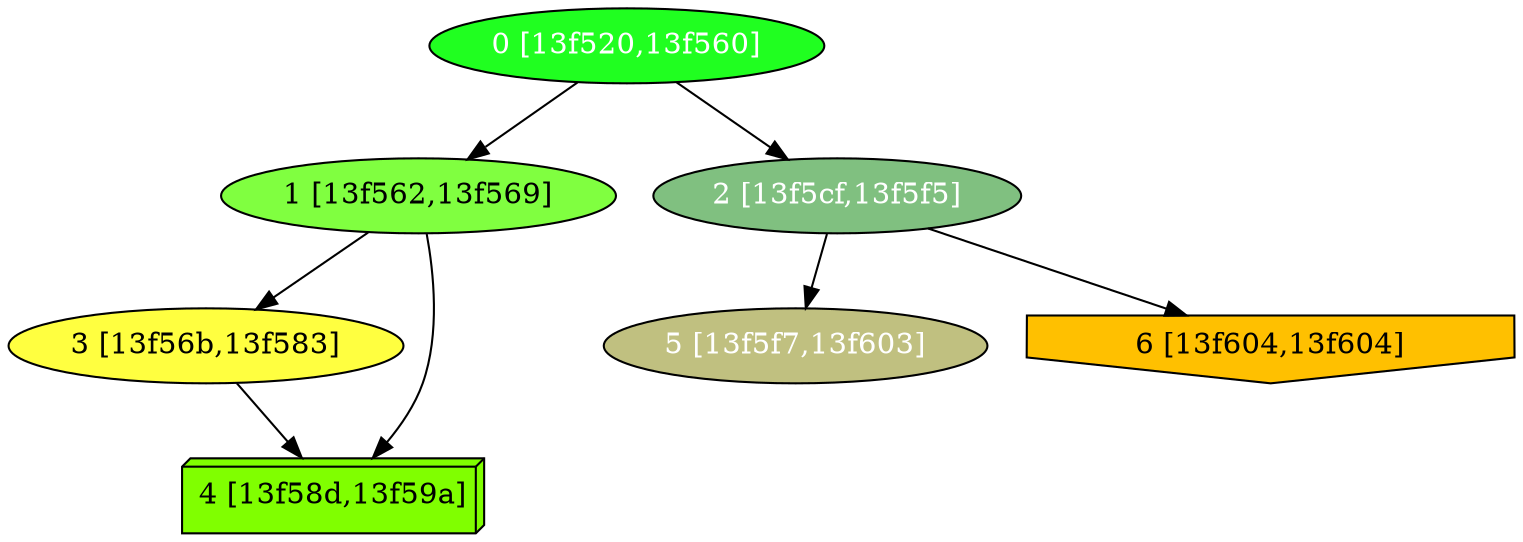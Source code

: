 diGraph libnss3{
	libnss3_0  [style=filled fillcolor="#20FF20" fontcolor="#ffffff" shape=oval label="0 [13f520,13f560]"]
	libnss3_1  [style=filled fillcolor="#80FF40" fontcolor="#000000" shape=oval label="1 [13f562,13f569]"]
	libnss3_2  [style=filled fillcolor="#80C080" fontcolor="#ffffff" shape=oval label="2 [13f5cf,13f5f5]"]
	libnss3_3  [style=filled fillcolor="#FFFF40" fontcolor="#000000" shape=oval label="3 [13f56b,13f583]"]
	libnss3_4  [style=filled fillcolor="#80FF00" fontcolor="#000000" shape=box3d label="4 [13f58d,13f59a]"]
	libnss3_5  [style=filled fillcolor="#C0C080" fontcolor="#ffffff" shape=oval label="5 [13f5f7,13f603]"]
	libnss3_6  [style=filled fillcolor="#FFC000" fontcolor="#000000" shape=invhouse label="6 [13f604,13f604]"]

	libnss3_0 -> libnss3_1
	libnss3_0 -> libnss3_2
	libnss3_1 -> libnss3_3
	libnss3_1 -> libnss3_4
	libnss3_2 -> libnss3_5
	libnss3_2 -> libnss3_6
	libnss3_3 -> libnss3_4
}